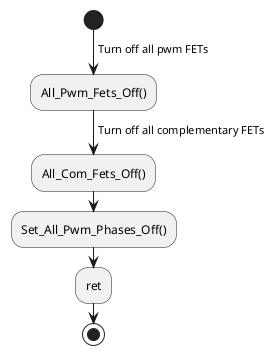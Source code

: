 @startuml 
start
->Turn off all pwm FETs;
:All_Pwm_Fets_Off();
->Turn off all complementary FETs;
:All_Com_Fets_Off();
:Set_All_Pwm_Phases_Off();
:ret;
stop
@enduml
